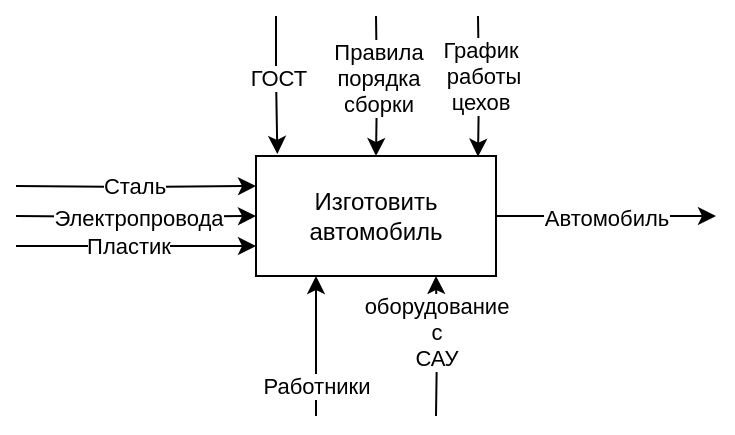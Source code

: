 <mxfile version="13.7.1" type="google"><diagram id="ue6zGpnyo8nwdgg_TzrO" name="Page-1"><mxGraphModel dx="689" dy="379" grid="1" gridSize="10" guides="1" tooltips="1" connect="1" arrows="1" fold="1" page="1" pageScale="1" pageWidth="827" pageHeight="1169" math="0" shadow="0"><root><mxCell id="0"/><mxCell id="1" parent="0"/><mxCell id="5U1t7dAthnpRX5GBN7Qz-2" value="Автомобиль" style="edgeStyle=orthogonalEdgeStyle;rounded=0;orthogonalLoop=1;jettySize=auto;html=1;exitX=1;exitY=0.5;exitDx=0;exitDy=0;" edge="1" parent="1" source="5U1t7dAthnpRX5GBN7Qz-1"><mxGeometry relative="1" as="geometry"><mxPoint x="550" y="440" as="targetPoint"/></mxGeometry></mxCell><mxCell id="5U1t7dAthnpRX5GBN7Qz-3" value="Работники" style="edgeStyle=orthogonalEdgeStyle;rounded=0;orthogonalLoop=1;jettySize=auto;html=1;entryX=0.25;entryY=1;entryDx=0;entryDy=0;" edge="1" parent="1" target="5U1t7dAthnpRX5GBN7Qz-1"><mxGeometry x="-0.0" y="20" relative="1" as="geometry"><mxPoint x="350" y="540" as="sourcePoint"/><Array as="points"><mxPoint x="350" y="520"/><mxPoint x="350" y="520"/></Array><mxPoint x="20" y="20" as="offset"/></mxGeometry></mxCell><mxCell id="5U1t7dAthnpRX5GBN7Qz-4" value="оборудование&lt;br&gt;с&lt;br&gt;САУ" style="edgeStyle=orthogonalEdgeStyle;rounded=0;orthogonalLoop=1;jettySize=auto;html=1;entryX=0.75;entryY=1;entryDx=0;entryDy=0;" edge="1" parent="1" target="5U1t7dAthnpRX5GBN7Qz-1"><mxGeometry x="0.201" relative="1" as="geometry"><mxPoint x="410" y="540" as="sourcePoint"/><mxPoint as="offset"/></mxGeometry></mxCell><mxCell id="5U1t7dAthnpRX5GBN7Qz-6" style="edgeStyle=orthogonalEdgeStyle;rounded=0;orthogonalLoop=1;jettySize=auto;html=1;exitX=0;exitY=0.25;exitDx=0;exitDy=0;entryX=0;entryY=0.25;entryDx=0;entryDy=0;" edge="1" parent="1" target="5U1t7dAthnpRX5GBN7Qz-1"><mxGeometry relative="1" as="geometry"><mxPoint x="200" y="425" as="sourcePoint"/></mxGeometry></mxCell><mxCell id="5U1t7dAthnpRX5GBN7Qz-7" value="Сталь" style="edgeLabel;html=1;align=center;verticalAlign=middle;resizable=0;points=[];" vertex="1" connectable="0" parent="5U1t7dAthnpRX5GBN7Qz-6"><mxGeometry x="-0.033" y="1" relative="1" as="geometry"><mxPoint as="offset"/></mxGeometry></mxCell><mxCell id="5U1t7dAthnpRX5GBN7Qz-8" style="edgeStyle=orthogonalEdgeStyle;rounded=0;orthogonalLoop=1;jettySize=auto;html=1;exitX=0;exitY=0.75;exitDx=0;exitDy=0;entryX=0;entryY=0.75;entryDx=0;entryDy=0;" edge="1" parent="1" target="5U1t7dAthnpRX5GBN7Qz-1"><mxGeometry relative="1" as="geometry"><mxPoint x="200" y="455" as="sourcePoint"/><Array as="points"><mxPoint x="280" y="455"/><mxPoint x="280" y="455"/></Array></mxGeometry></mxCell><mxCell id="5U1t7dAthnpRX5GBN7Qz-10" value="Пластик" style="edgeLabel;html=1;align=center;verticalAlign=middle;resizable=0;points=[];" vertex="1" connectable="0" parent="5U1t7dAthnpRX5GBN7Qz-8"><mxGeometry x="-0.072" relative="1" as="geometry"><mxPoint as="offset"/></mxGeometry></mxCell><mxCell id="5U1t7dAthnpRX5GBN7Qz-11" value="Электропровода" style="edgeStyle=orthogonalEdgeStyle;rounded=0;orthogonalLoop=1;jettySize=auto;html=1;exitX=0;exitY=0.5;exitDx=0;exitDy=0;entryX=0;entryY=0.5;entryDx=0;entryDy=0;" edge="1" parent="1" target="5U1t7dAthnpRX5GBN7Qz-1"><mxGeometry relative="1" as="geometry"><mxPoint x="200" y="440" as="sourcePoint"/></mxGeometry></mxCell><mxCell id="5U1t7dAthnpRX5GBN7Qz-12" style="edgeStyle=orthogonalEdgeStyle;rounded=0;orthogonalLoop=1;jettySize=auto;html=1;entryX=0.089;entryY=-0.017;entryDx=0;entryDy=0;entryPerimeter=0;" edge="1" parent="1" target="5U1t7dAthnpRX5GBN7Qz-1"><mxGeometry relative="1" as="geometry"><mxPoint x="330" y="340" as="sourcePoint"/><Array as="points"><mxPoint x="330" y="370"/><mxPoint x="331" y="370"/></Array></mxGeometry></mxCell><mxCell id="5U1t7dAthnpRX5GBN7Qz-13" value="ГОСТ" style="edgeLabel;html=1;align=center;verticalAlign=middle;resizable=0;points=[];" vertex="1" connectable="0" parent="5U1t7dAthnpRX5GBN7Qz-12"><mxGeometry x="-0.095" relative="1" as="geometry"><mxPoint as="offset"/></mxGeometry></mxCell><mxCell id="5U1t7dAthnpRX5GBN7Qz-14" style="edgeStyle=orthogonalEdgeStyle;rounded=0;orthogonalLoop=1;jettySize=auto;html=1;exitX=0.5;exitY=0;exitDx=0;exitDy=0;entryX=0.5;entryY=0;entryDx=0;entryDy=0;" edge="1" parent="1" target="5U1t7dAthnpRX5GBN7Qz-1"><mxGeometry relative="1" as="geometry"><mxPoint x="380" y="340" as="sourcePoint"/></mxGeometry></mxCell><mxCell id="5U1t7dAthnpRX5GBN7Qz-17" value="Правила&lt;br&gt;порядка&lt;br&gt;сборки" style="edgeLabel;html=1;align=center;verticalAlign=middle;resizable=0;points=[];" vertex="1" connectable="0" parent="5U1t7dAthnpRX5GBN7Qz-14"><mxGeometry x="-0.114" relative="1" as="geometry"><mxPoint as="offset"/></mxGeometry></mxCell><mxCell id="5U1t7dAthnpRX5GBN7Qz-16" style="edgeStyle=orthogonalEdgeStyle;rounded=0;orthogonalLoop=1;jettySize=auto;html=1;entryX=0.925;entryY=0.006;entryDx=0;entryDy=0;entryPerimeter=0;" edge="1" parent="1" target="5U1t7dAthnpRX5GBN7Qz-1"><mxGeometry relative="1" as="geometry"><mxPoint x="431" y="340" as="sourcePoint"/></mxGeometry></mxCell><mxCell id="5U1t7dAthnpRX5GBN7Qz-18" value="График&lt;br&gt;&amp;nbsp;работы&lt;br&gt;цехов" style="edgeLabel;html=1;align=center;verticalAlign=middle;resizable=0;points=[];" vertex="1" connectable="0" parent="5U1t7dAthnpRX5GBN7Qz-16"><mxGeometry x="-0.166" relative="1" as="geometry"><mxPoint as="offset"/></mxGeometry></mxCell><mxCell id="5U1t7dAthnpRX5GBN7Qz-1" value="Изготовить автомобиль" style="rounded=0;whiteSpace=wrap;html=1;" vertex="1" parent="1"><mxGeometry x="320" y="410" width="120" height="60" as="geometry"/></mxCell></root></mxGraphModel></diagram></mxfile>